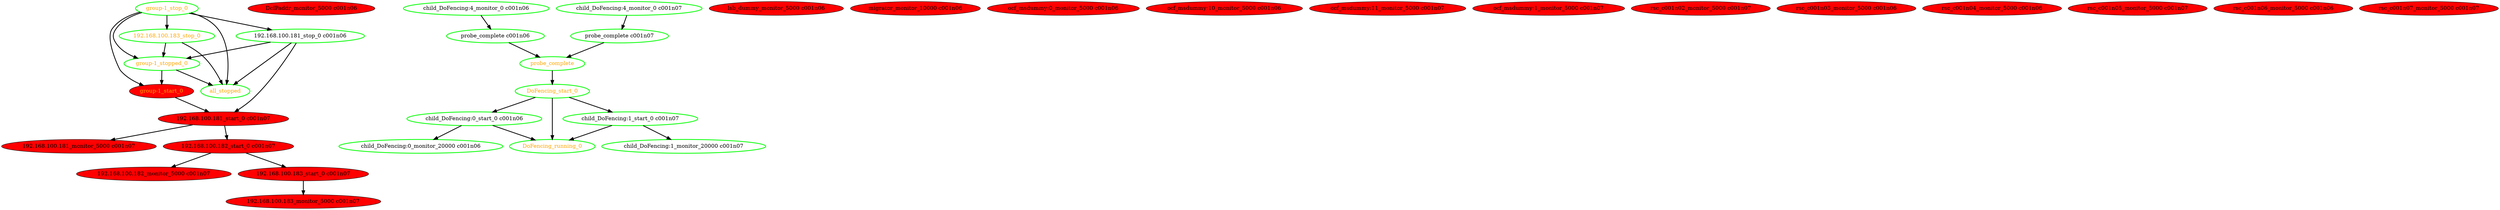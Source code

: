  digraph "g" {
"192.168.100.181_monitor_5000 c001n07" [ style=filled color="black" fontcolor="black"  fillcolor=red]
"192.168.100.181_start_0 c001n07" -> "192.168.100.181_monitor_5000 c001n07" [ style = bold]
"192.168.100.181_start_0 c001n07" -> "192.168.100.182_start_0 c001n07" [ style = bold]
"192.168.100.181_start_0 c001n07" [ style=filled color="black" fontcolor="black"  fillcolor=red]
"192.168.100.181_stop_0 c001n06" -> "192.168.100.181_start_0 c001n07" [ style = bold]
"192.168.100.181_stop_0 c001n06" -> "all_stopped" [ style = bold]
"192.168.100.181_stop_0 c001n06" -> "group-1_stopped_0" [ style = bold]
"192.168.100.181_stop_0 c001n06" [ style=bold color="green" fontcolor="black" ]
"192.168.100.182_monitor_5000 c001n07" [ style=filled color="black" fontcolor="black"  fillcolor=red]
"192.168.100.182_start_0 c001n07" -> "192.168.100.182_monitor_5000 c001n07" [ style = bold]
"192.168.100.182_start_0 c001n07" -> "192.168.100.183_start_0 c001n07" [ style = bold]
"192.168.100.182_start_0 c001n07" [ style=filled color="black" fontcolor="black"  fillcolor=red]
"192.168.100.183_monitor_5000 c001n07" [ style=filled color="black" fontcolor="black"  fillcolor=red]
"192.168.100.183_start_0 c001n07" -> "192.168.100.183_monitor_5000 c001n07" [ style = bold]
"192.168.100.183_start_0 c001n07" [ style=filled color="black" fontcolor="black"  fillcolor=red]
"192.168.100.183_stop_0" -> "all_stopped" [ style = bold]
"192.168.100.183_stop_0" -> "group-1_stopped_0" [ style = bold]
"192.168.100.183_stop_0" [ style=bold color="green" fontcolor="orange"  ]
"DcIPaddr_monitor_5000 c001n06" [ style=filled color="black" fontcolor="black"  fillcolor=red]
"DoFencing_running_0" [ style=bold color="green" fontcolor="orange" ]
"DoFencing_start_0" -> "DoFencing_running_0" [ style = bold]
"DoFencing_start_0" -> "child_DoFencing:0_start_0 c001n06" [ style = bold]
"DoFencing_start_0" -> "child_DoFencing:1_start_0 c001n07" [ style = bold]
"DoFencing_start_0" [ style=bold color="green" fontcolor="orange" ]
"all_stopped" [ style=bold color="green" fontcolor="orange"  ]
"child_DoFencing:0_monitor_20000 c001n06" [ style=bold color="green" fontcolor="black" ]
"child_DoFencing:0_start_0 c001n06" -> "DoFencing_running_0" [ style = bold]
"child_DoFencing:0_start_0 c001n06" -> "child_DoFencing:0_monitor_20000 c001n06" [ style = bold]
"child_DoFencing:0_start_0 c001n06" [ style=bold color="green" fontcolor="black" ]
"child_DoFencing:1_monitor_20000 c001n07" [ style=bold color="green" fontcolor="black" ]
"child_DoFencing:1_start_0 c001n07" -> "DoFencing_running_0" [ style = bold]
"child_DoFencing:1_start_0 c001n07" -> "child_DoFencing:1_monitor_20000 c001n07" [ style = bold]
"child_DoFencing:1_start_0 c001n07" [ style=bold color="green" fontcolor="black" ]
"child_DoFencing:4_monitor_0 c001n06" -> "probe_complete c001n06" [ style = bold]
"child_DoFencing:4_monitor_0 c001n06" [ style=bold color="green" fontcolor="black" ]
"child_DoFencing:4_monitor_0 c001n07" -> "probe_complete c001n07" [ style = bold]
"child_DoFencing:4_monitor_0 c001n07" [ style=bold color="green" fontcolor="black" ]
"group-1_start_0" -> "192.168.100.181_start_0 c001n07" [ style = bold]
"group-1_start_0" [ style=filled color="black" fontcolor="orange"  fillcolor=red]
"group-1_stop_0" -> "192.168.100.181_stop_0 c001n06" [ style = bold]
"group-1_stop_0" -> "192.168.100.183_stop_0" [ style = bold]
"group-1_stop_0" -> "all_stopped" [ style = bold]
"group-1_stop_0" -> "group-1_start_0" [ style = bold]
"group-1_stop_0" -> "group-1_stopped_0" [ style = bold]
"group-1_stop_0" [ style=bold color="green" fontcolor="orange" ]
"group-1_stopped_0" -> "all_stopped" [ style = bold]
"group-1_stopped_0" -> "group-1_start_0" [ style = bold]
"group-1_stopped_0" [ style=bold color="green" fontcolor="orange" ]
"lsb_dummy_monitor_5000 c001n06" [ style=filled color="black" fontcolor="black"  fillcolor=red]
"migrator_monitor_10000 c001n06" [ style=filled color="black" fontcolor="black"  fillcolor=red]
"ocf_msdummy:0_monitor_5000 c001n06" [ style=filled color="black" fontcolor="black"  fillcolor=red]
"ocf_msdummy:10_monitor_5000 c001n06" [ style=filled color="black" fontcolor="black"  fillcolor=red]
"ocf_msdummy:11_monitor_5000 c001n07" [ style=filled color="black" fontcolor="black"  fillcolor=red]
"ocf_msdummy:1_monitor_5000 c001n07" [ style=filled color="black" fontcolor="black"  fillcolor=red]
"probe_complete c001n06" -> "probe_complete" [ style = bold]
"probe_complete c001n06" [ style=bold color="green" fontcolor="black" ]
"probe_complete c001n07" -> "probe_complete" [ style = bold]
"probe_complete c001n07" [ style=bold color="green" fontcolor="black" ]
"probe_complete" -> "DoFencing_start_0" [ style = bold]
"probe_complete" [ style=bold color="green" fontcolor="orange" ]
"rsc_c001n02_monitor_5000 c001n07" [ style=filled color="black" fontcolor="black"  fillcolor=red]
"rsc_c001n03_monitor_5000 c001n06" [ style=filled color="black" fontcolor="black"  fillcolor=red]
"rsc_c001n04_monitor_5000 c001n06" [ style=filled color="black" fontcolor="black"  fillcolor=red]
"rsc_c001n05_monitor_5000 c001n07" [ style=filled color="black" fontcolor="black"  fillcolor=red]
"rsc_c001n06_monitor_5000 c001n06" [ style=filled color="black" fontcolor="black"  fillcolor=red]
"rsc_c001n07_monitor_5000 c001n07" [ style=filled color="black" fontcolor="black"  fillcolor=red]
}
